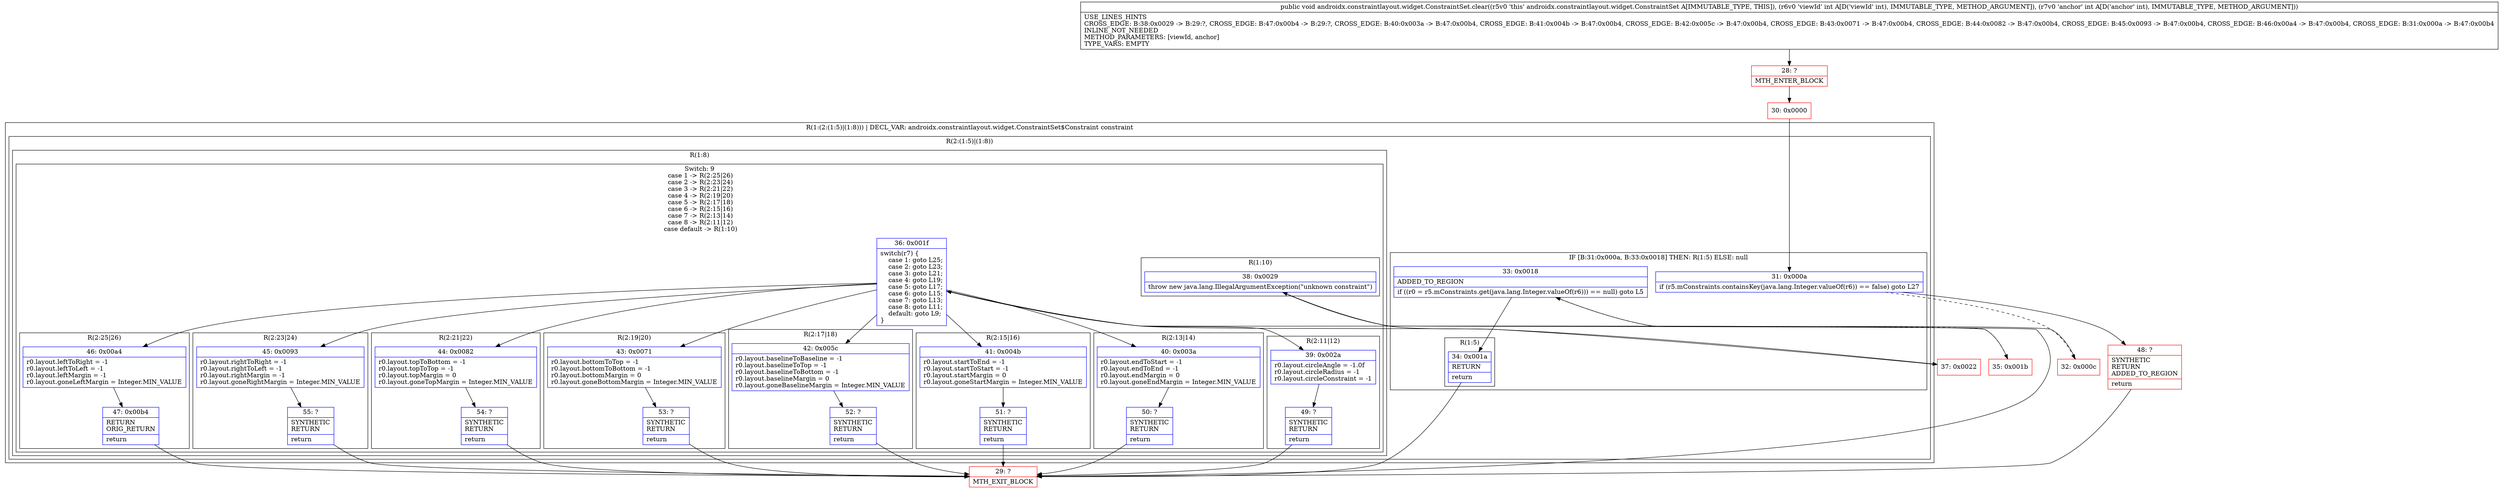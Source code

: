 digraph "CFG forandroidx.constraintlayout.widget.ConstraintSet.clear(II)V" {
subgraph cluster_Region_1555686467 {
label = "R(1:(2:(1:5)|(1:8))) | DECL_VAR: androidx.constraintlayout.widget.ConstraintSet$Constraint constraint\l";
node [shape=record,color=blue];
subgraph cluster_Region_2043287237 {
label = "R(2:(1:5)|(1:8))";
node [shape=record,color=blue];
subgraph cluster_IfRegion_2005409124 {
label = "IF [B:31:0x000a, B:33:0x0018] THEN: R(1:5) ELSE: null";
node [shape=record,color=blue];
Node_31 [shape=record,label="{31\:\ 0x000a|if (r5.mConstraints.containsKey(java.lang.Integer.valueOf(r6)) == false) goto L27\l}"];
Node_33 [shape=record,label="{33\:\ 0x0018|ADDED_TO_REGION\l|if ((r0 = r5.mConstraints.get(java.lang.Integer.valueOf(r6))) == null) goto L5\l}"];
subgraph cluster_Region_422086107 {
label = "R(1:5)";
node [shape=record,color=blue];
Node_34 [shape=record,label="{34\:\ 0x001a|RETURN\l|return\l}"];
}
}
subgraph cluster_Region_169926977 {
label = "R(1:8)";
node [shape=record,color=blue];
subgraph cluster_SwitchRegion_603304702 {
label = "Switch: 9
 case 1 -> R(2:25|26)
 case 2 -> R(2:23|24)
 case 3 -> R(2:21|22)
 case 4 -> R(2:19|20)
 case 5 -> R(2:17|18)
 case 6 -> R(2:15|16)
 case 7 -> R(2:13|14)
 case 8 -> R(2:11|12)
 case default -> R(1:10)";
node [shape=record,color=blue];
Node_36 [shape=record,label="{36\:\ 0x001f|switch(r7) \{\l    case 1: goto L25;\l    case 2: goto L23;\l    case 3: goto L21;\l    case 4: goto L19;\l    case 5: goto L17;\l    case 6: goto L15;\l    case 7: goto L13;\l    case 8: goto L11;\l    default: goto L9;\l\}\l}"];
subgraph cluster_Region_346155225 {
label = "R(2:25|26)";
node [shape=record,color=blue];
Node_46 [shape=record,label="{46\:\ 0x00a4|r0.layout.leftToRight = \-1\lr0.layout.leftToLeft = \-1\lr0.layout.leftMargin = \-1\lr0.layout.goneLeftMargin = Integer.MIN_VALUE\l}"];
Node_47 [shape=record,label="{47\:\ 0x00b4|RETURN\lORIG_RETURN\l|return\l}"];
}
subgraph cluster_Region_1241166283 {
label = "R(2:23|24)";
node [shape=record,color=blue];
Node_45 [shape=record,label="{45\:\ 0x0093|r0.layout.rightToRight = \-1\lr0.layout.rightToLeft = \-1\lr0.layout.rightMargin = \-1\lr0.layout.goneRightMargin = Integer.MIN_VALUE\l}"];
Node_55 [shape=record,label="{55\:\ ?|SYNTHETIC\lRETURN\l|return\l}"];
}
subgraph cluster_Region_1146977116 {
label = "R(2:21|22)";
node [shape=record,color=blue];
Node_44 [shape=record,label="{44\:\ 0x0082|r0.layout.topToBottom = \-1\lr0.layout.topToTop = \-1\lr0.layout.topMargin = 0\lr0.layout.goneTopMargin = Integer.MIN_VALUE\l}"];
Node_54 [shape=record,label="{54\:\ ?|SYNTHETIC\lRETURN\l|return\l}"];
}
subgraph cluster_Region_1253131115 {
label = "R(2:19|20)";
node [shape=record,color=blue];
Node_43 [shape=record,label="{43\:\ 0x0071|r0.layout.bottomToTop = \-1\lr0.layout.bottomToBottom = \-1\lr0.layout.bottomMargin = 0\lr0.layout.goneBottomMargin = Integer.MIN_VALUE\l}"];
Node_53 [shape=record,label="{53\:\ ?|SYNTHETIC\lRETURN\l|return\l}"];
}
subgraph cluster_Region_1364037060 {
label = "R(2:17|18)";
node [shape=record,color=blue];
Node_42 [shape=record,label="{42\:\ 0x005c|r0.layout.baselineToBaseline = \-1\lr0.layout.baselineToTop = \-1\lr0.layout.baselineToBottom = \-1\lr0.layout.baselineMargin = 0\lr0.layout.goneBaselineMargin = Integer.MIN_VALUE\l}"];
Node_52 [shape=record,label="{52\:\ ?|SYNTHETIC\lRETURN\l|return\l}"];
}
subgraph cluster_Region_1302665935 {
label = "R(2:15|16)";
node [shape=record,color=blue];
Node_41 [shape=record,label="{41\:\ 0x004b|r0.layout.startToEnd = \-1\lr0.layout.startToStart = \-1\lr0.layout.startMargin = 0\lr0.layout.goneStartMargin = Integer.MIN_VALUE\l}"];
Node_51 [shape=record,label="{51\:\ ?|SYNTHETIC\lRETURN\l|return\l}"];
}
subgraph cluster_Region_1645027260 {
label = "R(2:13|14)";
node [shape=record,color=blue];
Node_40 [shape=record,label="{40\:\ 0x003a|r0.layout.endToStart = \-1\lr0.layout.endToEnd = \-1\lr0.layout.endMargin = 0\lr0.layout.goneEndMargin = Integer.MIN_VALUE\l}"];
Node_50 [shape=record,label="{50\:\ ?|SYNTHETIC\lRETURN\l|return\l}"];
}
subgraph cluster_Region_577221261 {
label = "R(2:11|12)";
node [shape=record,color=blue];
Node_39 [shape=record,label="{39\:\ 0x002a|r0.layout.circleAngle = \-1.0f\lr0.layout.circleRadius = \-1\lr0.layout.circleConstraint = \-1\l}"];
Node_49 [shape=record,label="{49\:\ ?|SYNTHETIC\lRETURN\l|return\l}"];
}
subgraph cluster_Region_528038056 {
label = "R(1:10)";
node [shape=record,color=blue];
Node_38 [shape=record,label="{38\:\ 0x0029|throw new java.lang.IllegalArgumentException(\"unknown constraint\")\l}"];
}
}
}
}
}
Node_28 [shape=record,color=red,label="{28\:\ ?|MTH_ENTER_BLOCK\l}"];
Node_30 [shape=record,color=red,label="{30\:\ 0x0000}"];
Node_32 [shape=record,color=red,label="{32\:\ 0x000c}"];
Node_29 [shape=record,color=red,label="{29\:\ ?|MTH_EXIT_BLOCK\l}"];
Node_35 [shape=record,color=red,label="{35\:\ 0x001b}"];
Node_37 [shape=record,color=red,label="{37\:\ 0x0022}"];
Node_48 [shape=record,color=red,label="{48\:\ ?|SYNTHETIC\lRETURN\lADDED_TO_REGION\l|return\l}"];
MethodNode[shape=record,label="{public void androidx.constraintlayout.widget.ConstraintSet.clear((r5v0 'this' androidx.constraintlayout.widget.ConstraintSet A[IMMUTABLE_TYPE, THIS]), (r6v0 'viewId' int A[D('viewId' int), IMMUTABLE_TYPE, METHOD_ARGUMENT]), (r7v0 'anchor' int A[D('anchor' int), IMMUTABLE_TYPE, METHOD_ARGUMENT]))  | USE_LINES_HINTS\lCROSS_EDGE: B:38:0x0029 \-\> B:29:?, CROSS_EDGE: B:47:0x00b4 \-\> B:29:?, CROSS_EDGE: B:40:0x003a \-\> B:47:0x00b4, CROSS_EDGE: B:41:0x004b \-\> B:47:0x00b4, CROSS_EDGE: B:42:0x005c \-\> B:47:0x00b4, CROSS_EDGE: B:43:0x0071 \-\> B:47:0x00b4, CROSS_EDGE: B:44:0x0082 \-\> B:47:0x00b4, CROSS_EDGE: B:45:0x0093 \-\> B:47:0x00b4, CROSS_EDGE: B:46:0x00a4 \-\> B:47:0x00b4, CROSS_EDGE: B:31:0x000a \-\> B:47:0x00b4\lINLINE_NOT_NEEDED\lMETHOD_PARAMETERS: [viewId, anchor]\lTYPE_VARS: EMPTY\l}"];
MethodNode -> Node_28;Node_31 -> Node_32[style=dashed];
Node_31 -> Node_48;
Node_33 -> Node_34;
Node_33 -> Node_35[style=dashed];
Node_34 -> Node_29;
Node_36 -> Node_37;
Node_36 -> Node_39;
Node_36 -> Node_40;
Node_36 -> Node_41;
Node_36 -> Node_42;
Node_36 -> Node_43;
Node_36 -> Node_44;
Node_36 -> Node_45;
Node_36 -> Node_46;
Node_46 -> Node_47;
Node_47 -> Node_29;
Node_45 -> Node_55;
Node_55 -> Node_29;
Node_44 -> Node_54;
Node_54 -> Node_29;
Node_43 -> Node_53;
Node_53 -> Node_29;
Node_42 -> Node_52;
Node_52 -> Node_29;
Node_41 -> Node_51;
Node_51 -> Node_29;
Node_40 -> Node_50;
Node_50 -> Node_29;
Node_39 -> Node_49;
Node_49 -> Node_29;
Node_38 -> Node_29;
Node_28 -> Node_30;
Node_30 -> Node_31;
Node_32 -> Node_33;
Node_35 -> Node_36;
Node_37 -> Node_38;
Node_48 -> Node_29;
}

